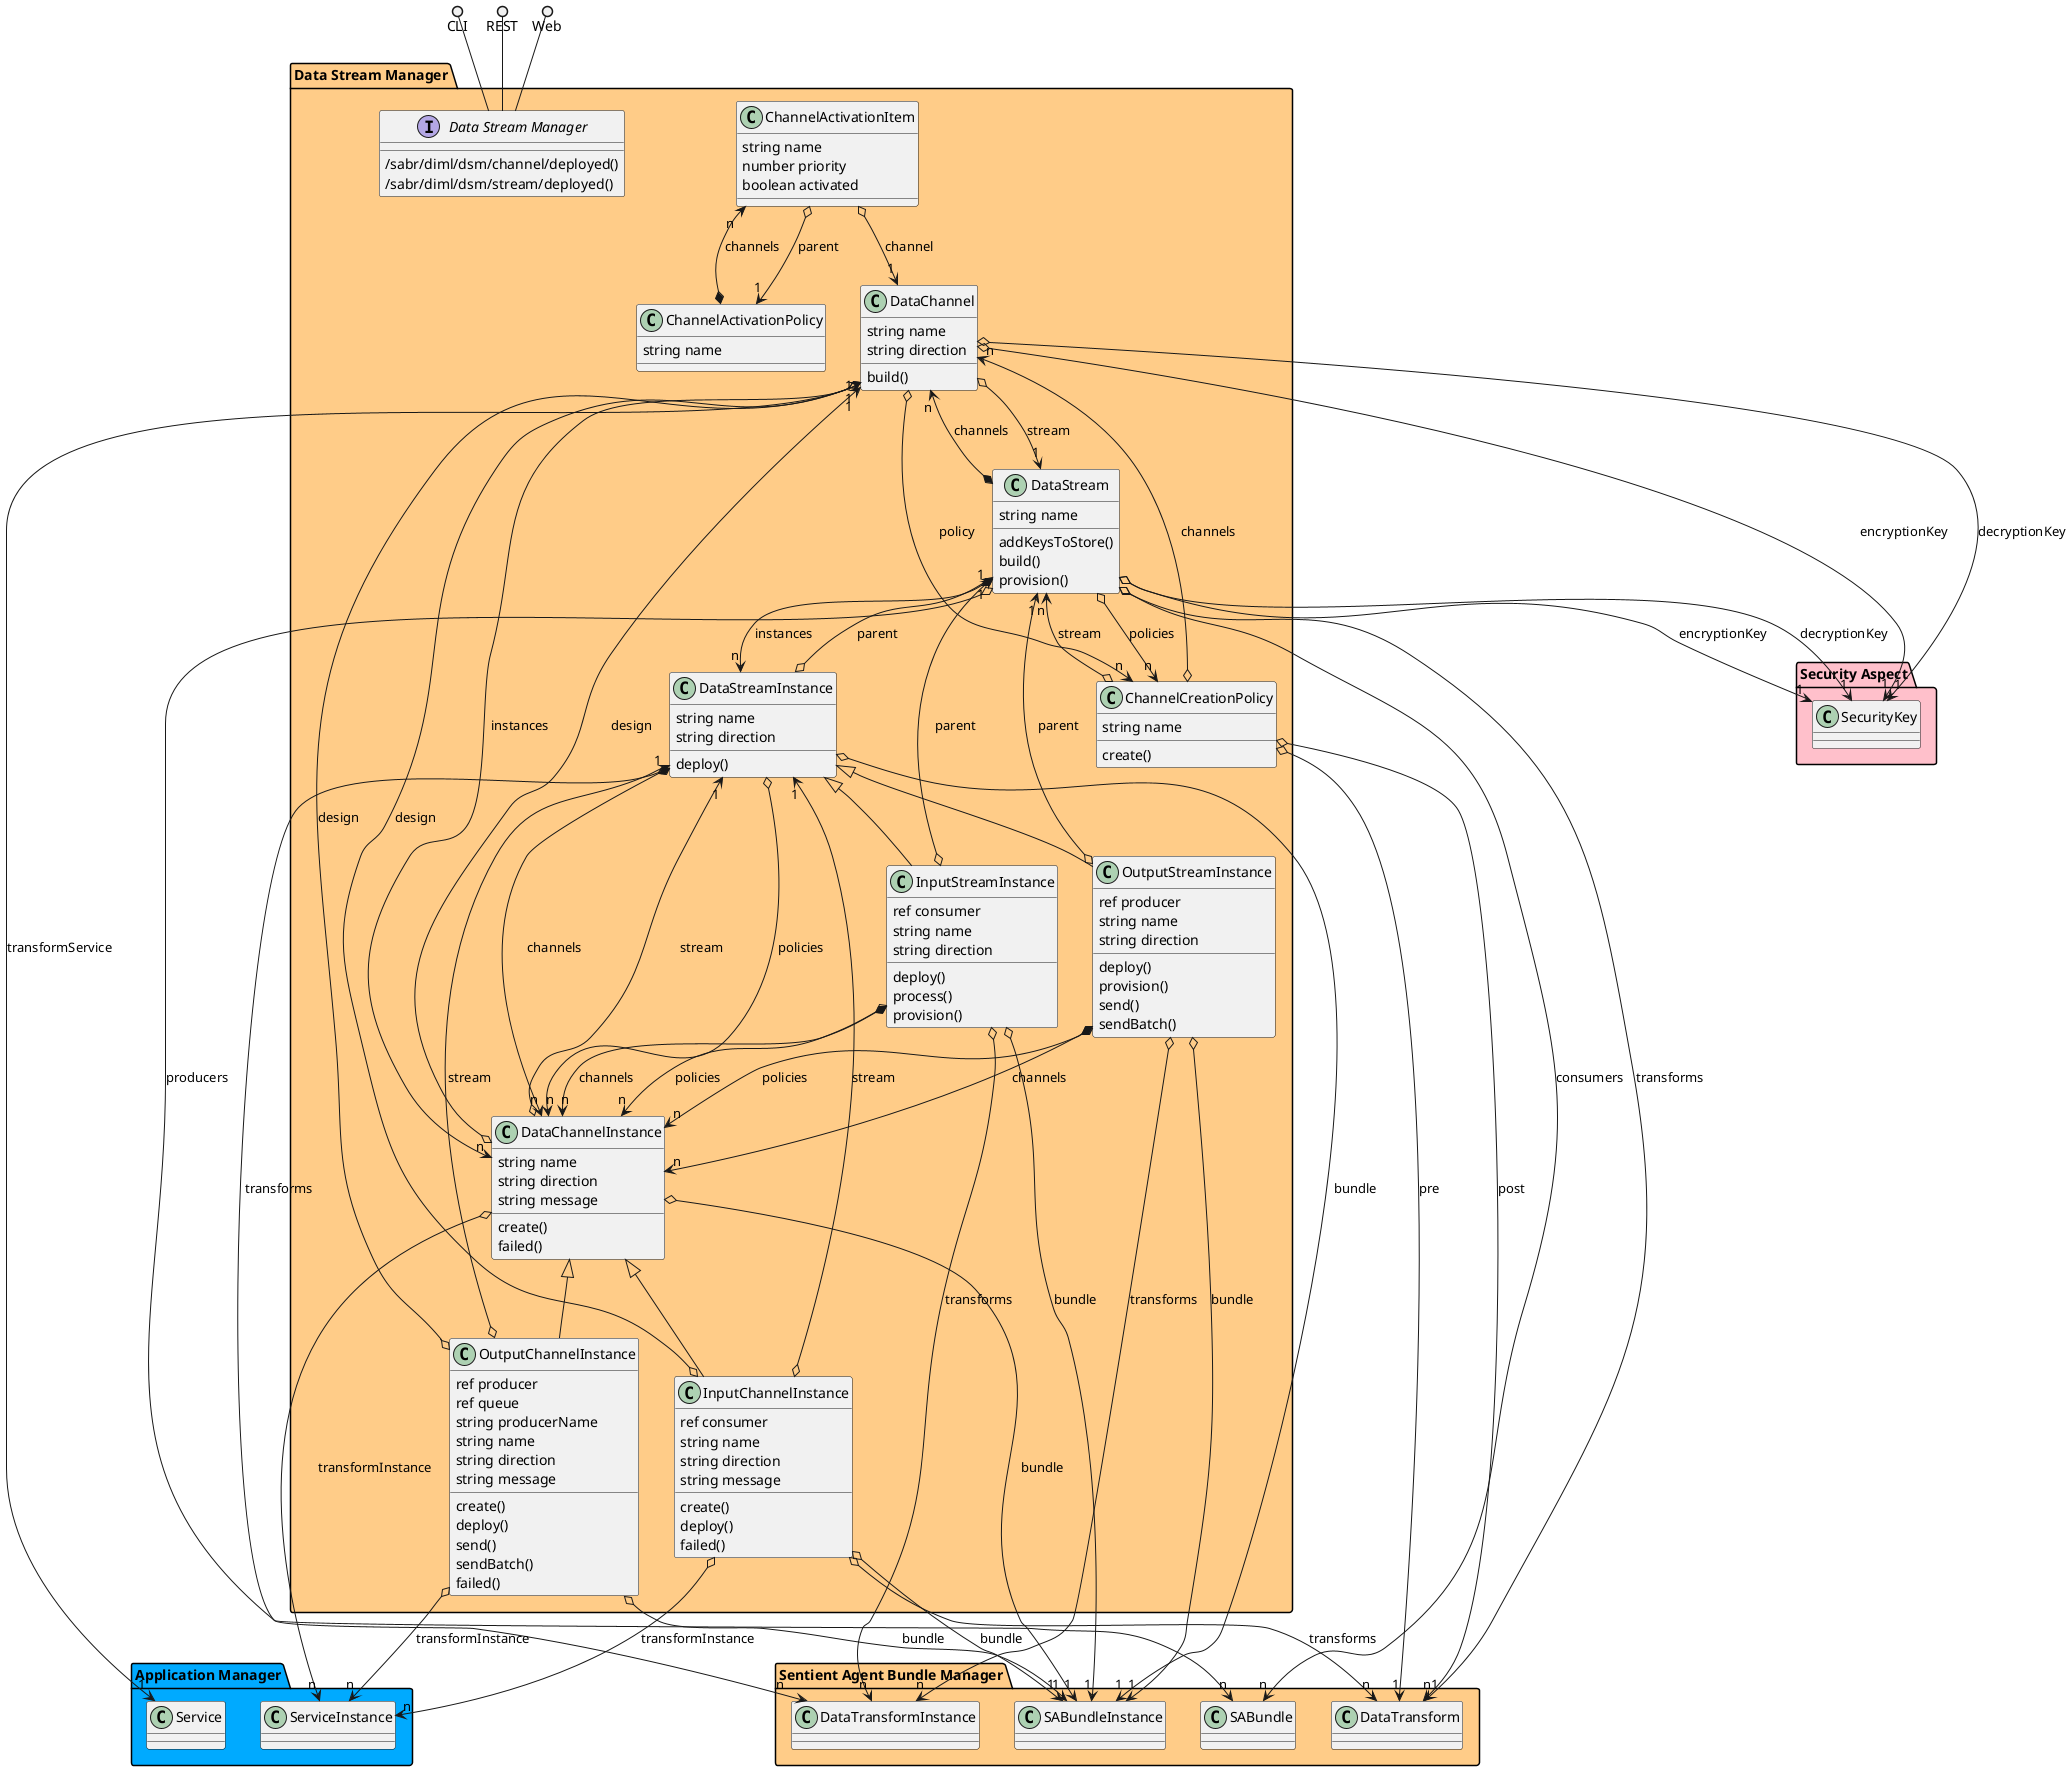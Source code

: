 @startuml


package "Data Stream Manager" #ffcc88 {
    
        class DataChannel {
        }
    
        class ChannelActivationPolicy {
        }
    
        class ChannelActivationItem {
        }
    
        class DataStream {
        }
    
        class ChannelCreationPolicy {
        }
    
        class DataChannelInstance {
        }
    
        class DataStreamInstance {
        }
    }

package "Sentient Agent Bundle Manager" #ffcc88 {
    
        class DataTransform {
        }
    
        class SABundleInstance {
        }
    
        class SABundle {
        }
    
        class DataTransformInstance {
        }
    }

package "Application Manager" #00aaff {
    
        class Service {
        }
    
        class ServiceInstance {
        }
    }

package "Security Aspect" #pink {
    
        class SecurityKey {
        }
    }


package "Data Stream Manager" #ffcc88 {

    interface "Data Stream Manager" as i {
            /sabr/diml/dsm/channel/deployed()
            /sabr/diml/dsm/stream/deployed()
    
    }
}

CLI ()-- i
REST ()-- i
Web ()-- i

package "Data Stream Manager" #ffcc88 {
        class "ChannelActivationItem" {
                 string name
                 number priority
                 boolean activated
                    }
                ChannelActivationItem o--> "1" DataChannel : channel
                        ChannelActivationItem o--> "1" ChannelActivationPolicy : parent
            
    
    class "ChannelActivationPolicy" {
                 string name
                    }
                ChannelActivationPolicy *--> "n" ChannelActivationItem : channels
            
    
    class "ChannelCreationPolicy" {
                 string name
                             create()
            }
                ChannelCreationPolicy o--> "1" DataTransform : post
                        ChannelCreationPolicy o--> "1" DataTransform : pre
                        ChannelCreationPolicy o--> "n" DataStream : stream
                        ChannelCreationPolicy o--> "n" DataChannel : channels
            
    
    class "DataChannel" {
                 string name
                 string direction
                             build()
            }
                DataChannel o--> "1" Service : transformService
                        DataChannel o--> "n" ChannelCreationPolicy : policy
                        DataChannel o--> "n" DataChannelInstance : instances
                        DataChannel o--> "1" DataStream : stream
                        DataChannel o--> "1" SecurityKey : encryptionKey
                        DataChannel o--> "1" SecurityKey : decryptionKey
            
    
    class "DataChannelInstance" {
                 string name
                 string direction
                 string message
                             create()
                     failed()
            }
                DataChannelInstance o--> "1" DataChannel : design
                        DataChannelInstance o--> "1" DataStreamInstance : stream
                        DataChannelInstance o--> "n" ServiceInstance : transformInstance
                        DataChannelInstance o--> "1" SABundleInstance : bundle
            
    
    class "DataStream" {
                 string name
                             addKeysToStore()
                     build()
                     provision()
            }
                DataStream o--> "n" ChannelCreationPolicy : policies
                        DataStream *--> "n" DataChannel : channels
                        DataStream *--> "n" DataStreamInstance : instances
                        DataStream o--> "n" DataTransform : transforms
                        DataStream o--> "n" SABundle : consumers
                        DataStream o--> "n" SABundle : producers
                        DataStream o--> "1" SecurityKey : encryptionKey
                        DataStream o--> "1" SecurityKey : decryptionKey
            
    
    class "DataStreamInstance" {
                 string name
                 string direction
                             deploy()
            }
                DataStreamInstance o--> "1" DataStream : parent
                        DataStreamInstance o--> "1" SABundleInstance : bundle
                        DataStreamInstance *--> "n" DataChannelInstance : channels
                        DataStreamInstance o--> "n" DataChannelInstance : policies
                        DataStreamInstance o--> "n" DataTransformInstance : transforms
            
    
    class "InputChannelInstance" {
                 ref consumer
                 string name
                 string direction
                 string message
                             create()
                     deploy()
                     failed()
            }
                InputChannelInstance o--> "n" DataTransform : transforms
                        InputChannelInstance o--> "1" DataChannel : design
                        InputChannelInstance o--> "1" DataStreamInstance : stream
                        InputChannelInstance o--> "n" ServiceInstance : transformInstance
                        InputChannelInstance o--> "1" SABundleInstance : bundle
            
    
        DataChannelInstance <|-- InputChannelInstance
    
    class "InputStreamInstance" {
                 ref consumer
                 string name
                 string direction
                             deploy()
                     process()
                     provision()
            }
                InputStreamInstance o--> "1" DataStream : parent
                        InputStreamInstance o--> "1" SABundleInstance : bundle
                        InputStreamInstance *--> "n" DataChannelInstance : channels
                        InputStreamInstance o--> "n" DataChannelInstance : policies
                        InputStreamInstance o--> "n" DataTransformInstance : transforms
            
    
        DataStreamInstance <|-- InputStreamInstance
    
    class "OutputChannelInstance" {
                 ref producer
                 ref queue
                 string producerName
                 string name
                 string direction
                 string message
                             create()
                     deploy()
                     send()
                     sendBatch()
                     failed()
            }
                OutputChannelInstance o--> "1" DataChannel : design
                        OutputChannelInstance o--> "1" DataStreamInstance : stream
                        OutputChannelInstance o--> "n" ServiceInstance : transformInstance
                        OutputChannelInstance o--> "1" SABundleInstance : bundle
            
    
        DataChannelInstance <|-- OutputChannelInstance
    
    class "OutputStreamInstance" {
                 ref producer
                 string name
                 string direction
                             deploy()
                     provision()
                     send()
                     sendBatch()
            }
                OutputStreamInstance o--> "1" DataStream : parent
                        OutputStreamInstance o--> "1" SABundleInstance : bundle
                        OutputStreamInstance *--> "n" DataChannelInstance : channels
                        OutputStreamInstance o--> "n" DataChannelInstance : policies
                        OutputStreamInstance o--> "n" DataTransformInstance : transforms
            
    
        DataStreamInstance <|-- OutputStreamInstance
    

}



@enduml
